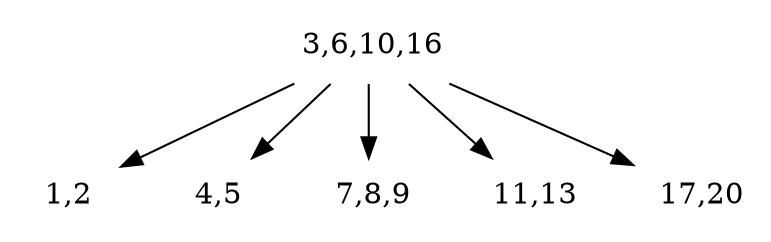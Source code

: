 digraph {
node[shape=plaintext]
n3[label = " 3,6,10,16"]
n1[label = " 1,2"]
n3 -> n1
n4[label = " 4,5"]
n3 -> n4
n7[label = " 7,8,9"]
n3 -> n7
n11[label = " 11,13"]
n3 -> n11
n17[label = " 17,20"]
n3 -> n17
}


